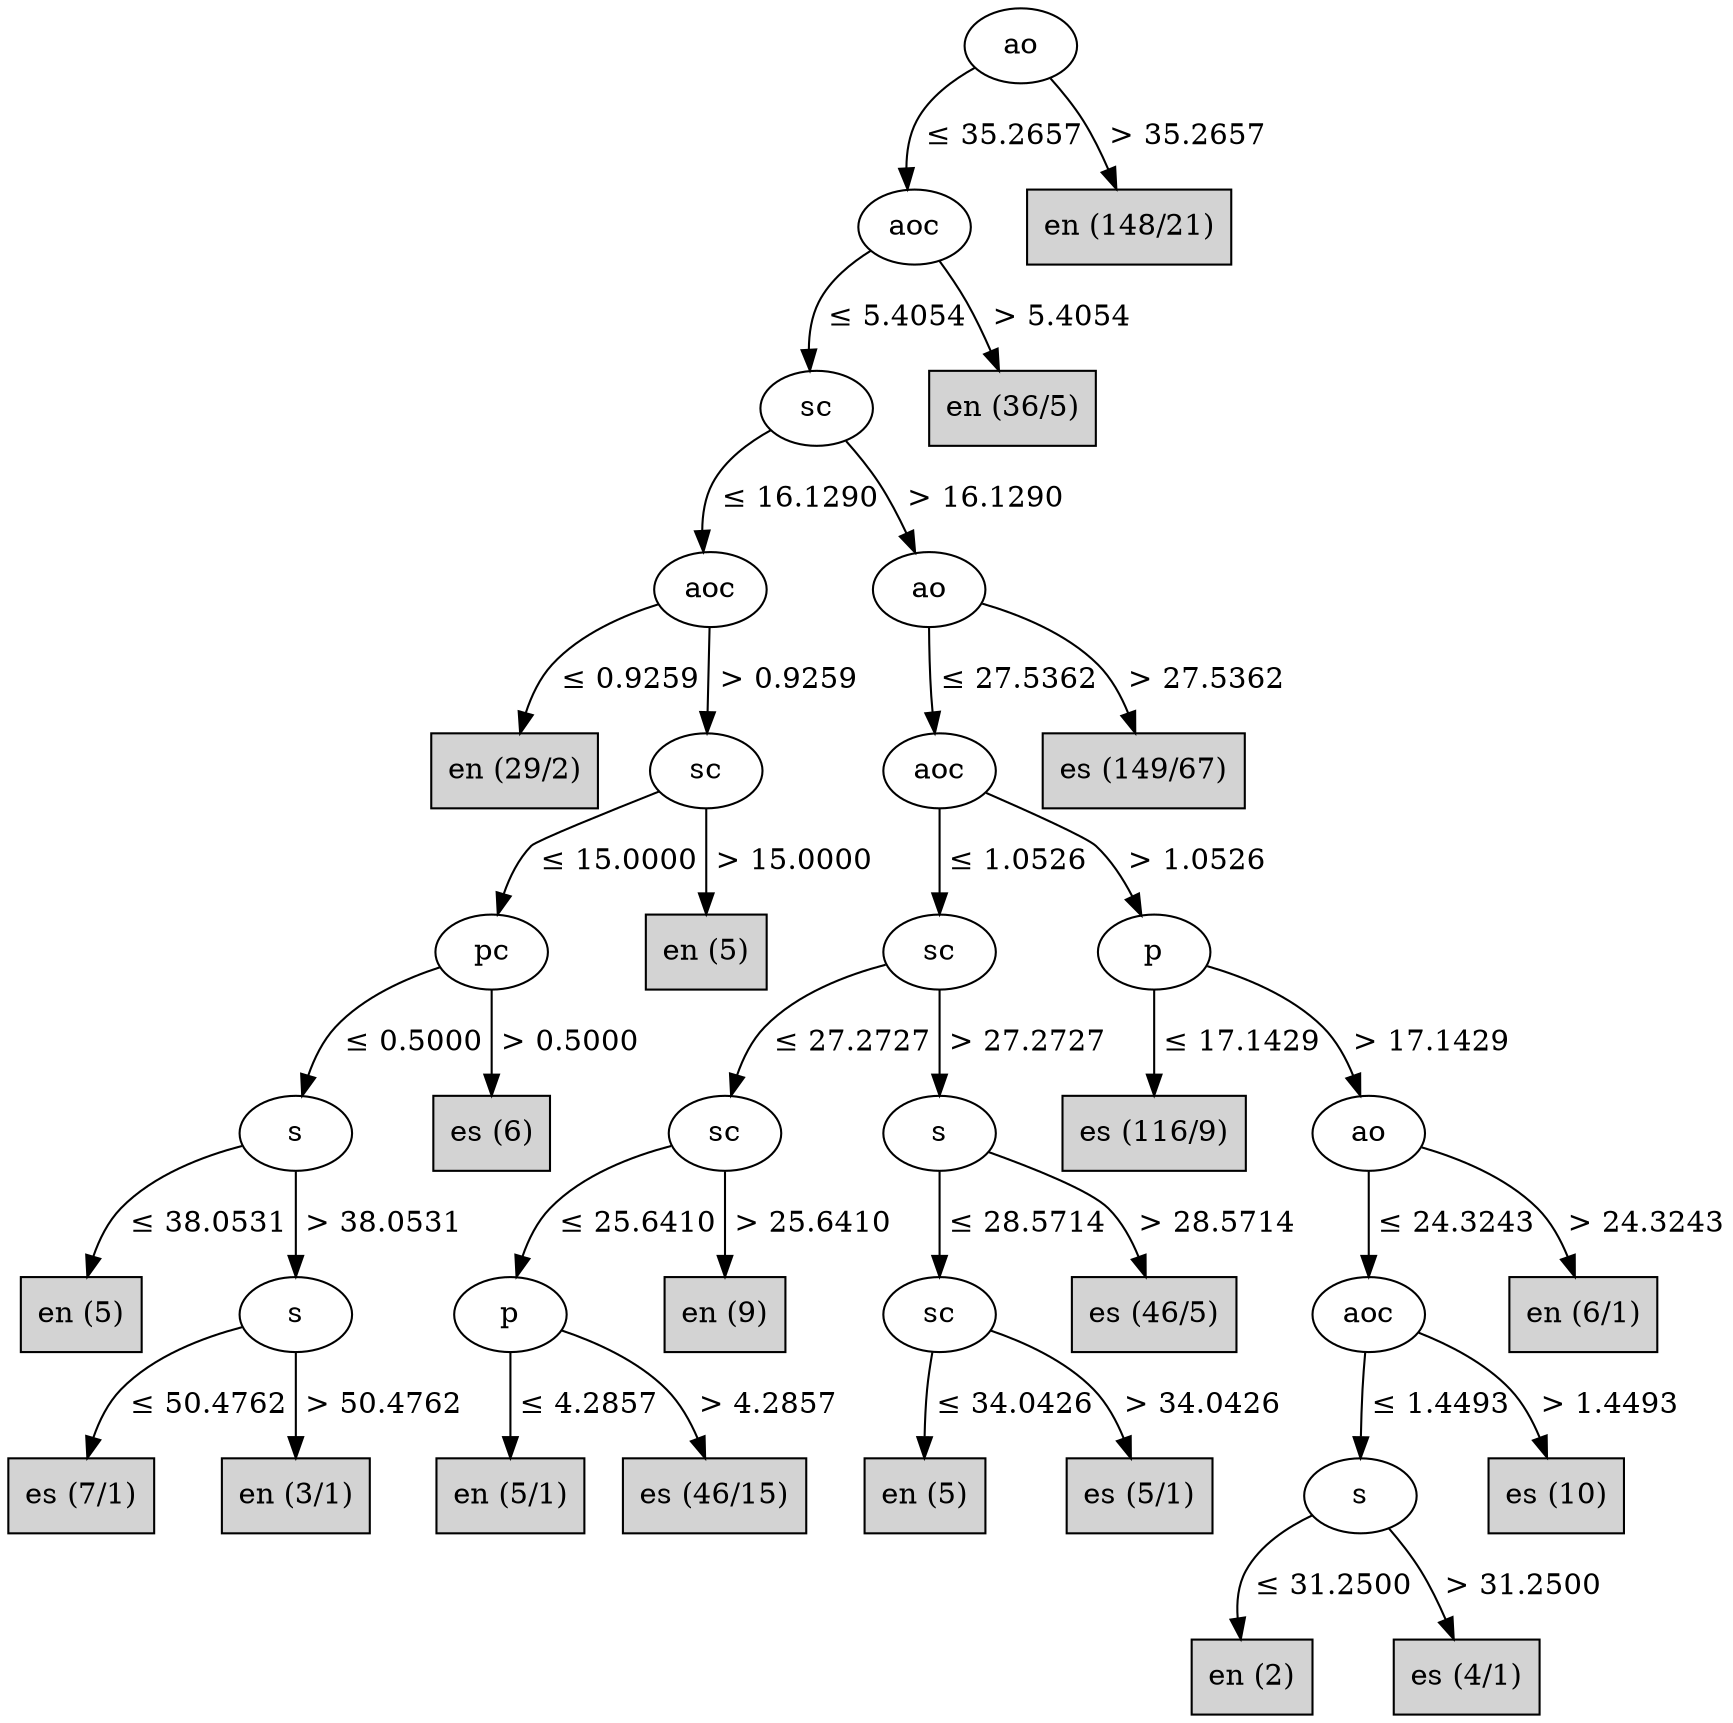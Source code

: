 digraph J48Tree {
N0 [label="ao" ]
N0->N1 [label=" ≤ 35.2657"]
N1 [label="aoc" ]
N1->N2 [label=" ≤ 5.4054"]
N2 [label="sc" ]
N2->N3 [label=" ≤ 16.1290"]
N3 [label="aoc" ]
N3->N4 [label=" ≤ 0.9259"]
N4 [label="en (29/2)" shape=box style=filled ]
N3->N5 [label=" > 0.9259"]
N5 [label="sc" ]
N5->N6 [label=" ≤ 15.0000"]
N6 [label="pc" ]
N6->N7 [label=" ≤ 0.5000"]
N7 [label="s" ]
N7->N8 [label=" ≤ 38.0531"]
N8 [label="en (5)" shape=box style=filled ]
N7->N9 [label=" > 38.0531"]
N9 [label="s" ]
N9->N10 [label=" ≤ 50.4762"]
N10 [label="es (7/1)" shape=box style=filled ]
N9->N11 [label=" > 50.4762"]
N11 [label="en (3/1)" shape=box style=filled ]
N6->N12 [label=" > 0.5000"]
N12 [label="es (6)" shape=box style=filled ]
N5->N13 [label=" > 15.0000"]
N13 [label="en (5)" shape=box style=filled ]
N2->N14 [label=" > 16.1290"]
N14 [label="ao" ]
N14->N15 [label=" ≤ 27.5362"]
N15 [label="aoc" ]
N15->N16 [label=" ≤ 1.0526"]
N16 [label="sc" ]
N16->N17 [label=" ≤ 27.2727"]
N17 [label="sc" ]
N17->N18 [label=" ≤ 25.6410"]
N18 [label="p" ]
N18->N19 [label=" ≤ 4.2857"]
N19 [label="en (5/1)" shape=box style=filled ]
N18->N20 [label=" > 4.2857"]
N20 [label="es (46/15)" shape=box style=filled ]
N17->N21 [label=" > 25.6410"]
N21 [label="en (9)" shape=box style=filled ]
N16->N22 [label=" > 27.2727"]
N22 [label="s" ]
N22->N23 [label=" ≤ 28.5714"]
N23 [label="sc" ]
N23->N24 [label=" ≤ 34.0426"]
N24 [label="en (5)" shape=box style=filled ]
N23->N25 [label=" > 34.0426"]
N25 [label="es (5/1)" shape=box style=filled ]
N22->N26 [label=" > 28.5714"]
N26 [label="es (46/5)" shape=box style=filled ]
N15->N27 [label=" > 1.0526"]
N27 [label="p" ]
N27->N28 [label=" ≤ 17.1429"]
N28 [label="es (116/9)" shape=box style=filled ]
N27->N29 [label=" > 17.1429"]
N29 [label="ao" ]
N29->N30 [label=" ≤ 24.3243"]
N30 [label="aoc" ]
N30->N31 [label=" ≤ 1.4493"]
N31 [label="s" ]
N31->N32 [label=" ≤ 31.2500"]
N32 [label="en (2)" shape=box style=filled ]
N31->N33 [label=" > 31.2500"]
N33 [label="es (4/1)" shape=box style=filled ]
N30->N34 [label=" > 1.4493"]
N34 [label="es (10)" shape=box style=filled ]
N29->N35 [label=" > 24.3243"]
N35 [label="en (6/1)" shape=box style=filled ]
N14->N36 [label=" > 27.5362"]
N36 [label="es (149/67)" shape=box style=filled ]
N1->N37 [label=" > 5.4054"]
N37 [label="en (36/5)" shape=box style=filled ]
N0->N38 [label=" > 35.2657"]
N38 [label="en (148/21)" shape=box style=filled ]
}
